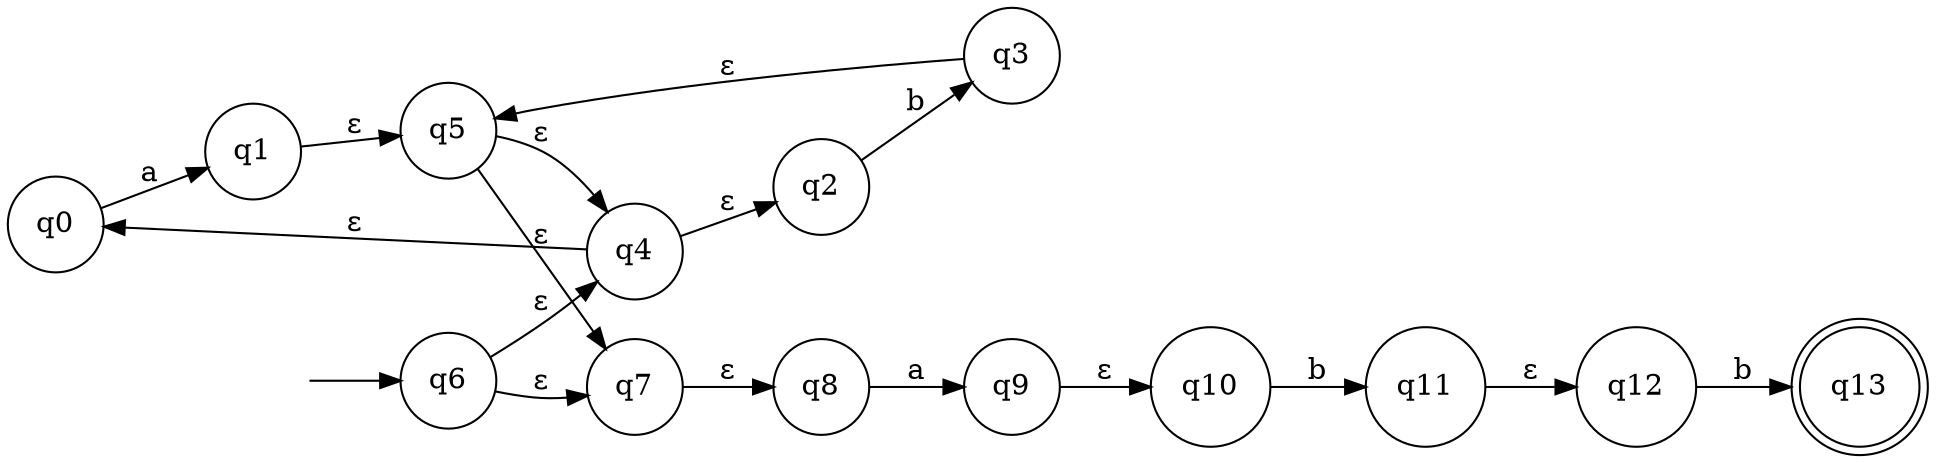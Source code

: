 digraph NFA {
  rankdir=LR;
  q0 [shape=circle];
  q1 [shape=circle];
  q2 [shape=circle];
  q3 [shape=circle];
  q4 [shape=circle];
  q5 [shape=circle];
  q6 [shape=circle];
  q7 [shape=circle];
  q8 [shape=circle];
  q9 [shape=circle];
  q10 [shape=circle];
  q11 [shape=circle];
  q12 [shape=circle];
  q13 [shape=doublecircle];
  start [shape=plaintext,label=""];
  start -> q6;
  q0 -> q1 [label="a"];
  q1 -> q5 [label="ε"];
  q2 -> q3 [label="b"];
  q3 -> q5 [label="ε"];
  q4 -> q0 [label="ε"];
  q4 -> q2 [label="ε"];
  q5 -> q4 [label="ε"];
  q5 -> q7 [label="ε"];
  q6 -> q4 [label="ε"];
  q6 -> q7 [label="ε"];
  q7 -> q8 [label="ε"];
  q8 -> q9 [label="a"];
  q9 -> q10 [label="ε"];
  q10 -> q11 [label="b"];
  q11 -> q12 [label="ε"];
  q12 -> q13 [label="b"];
}

